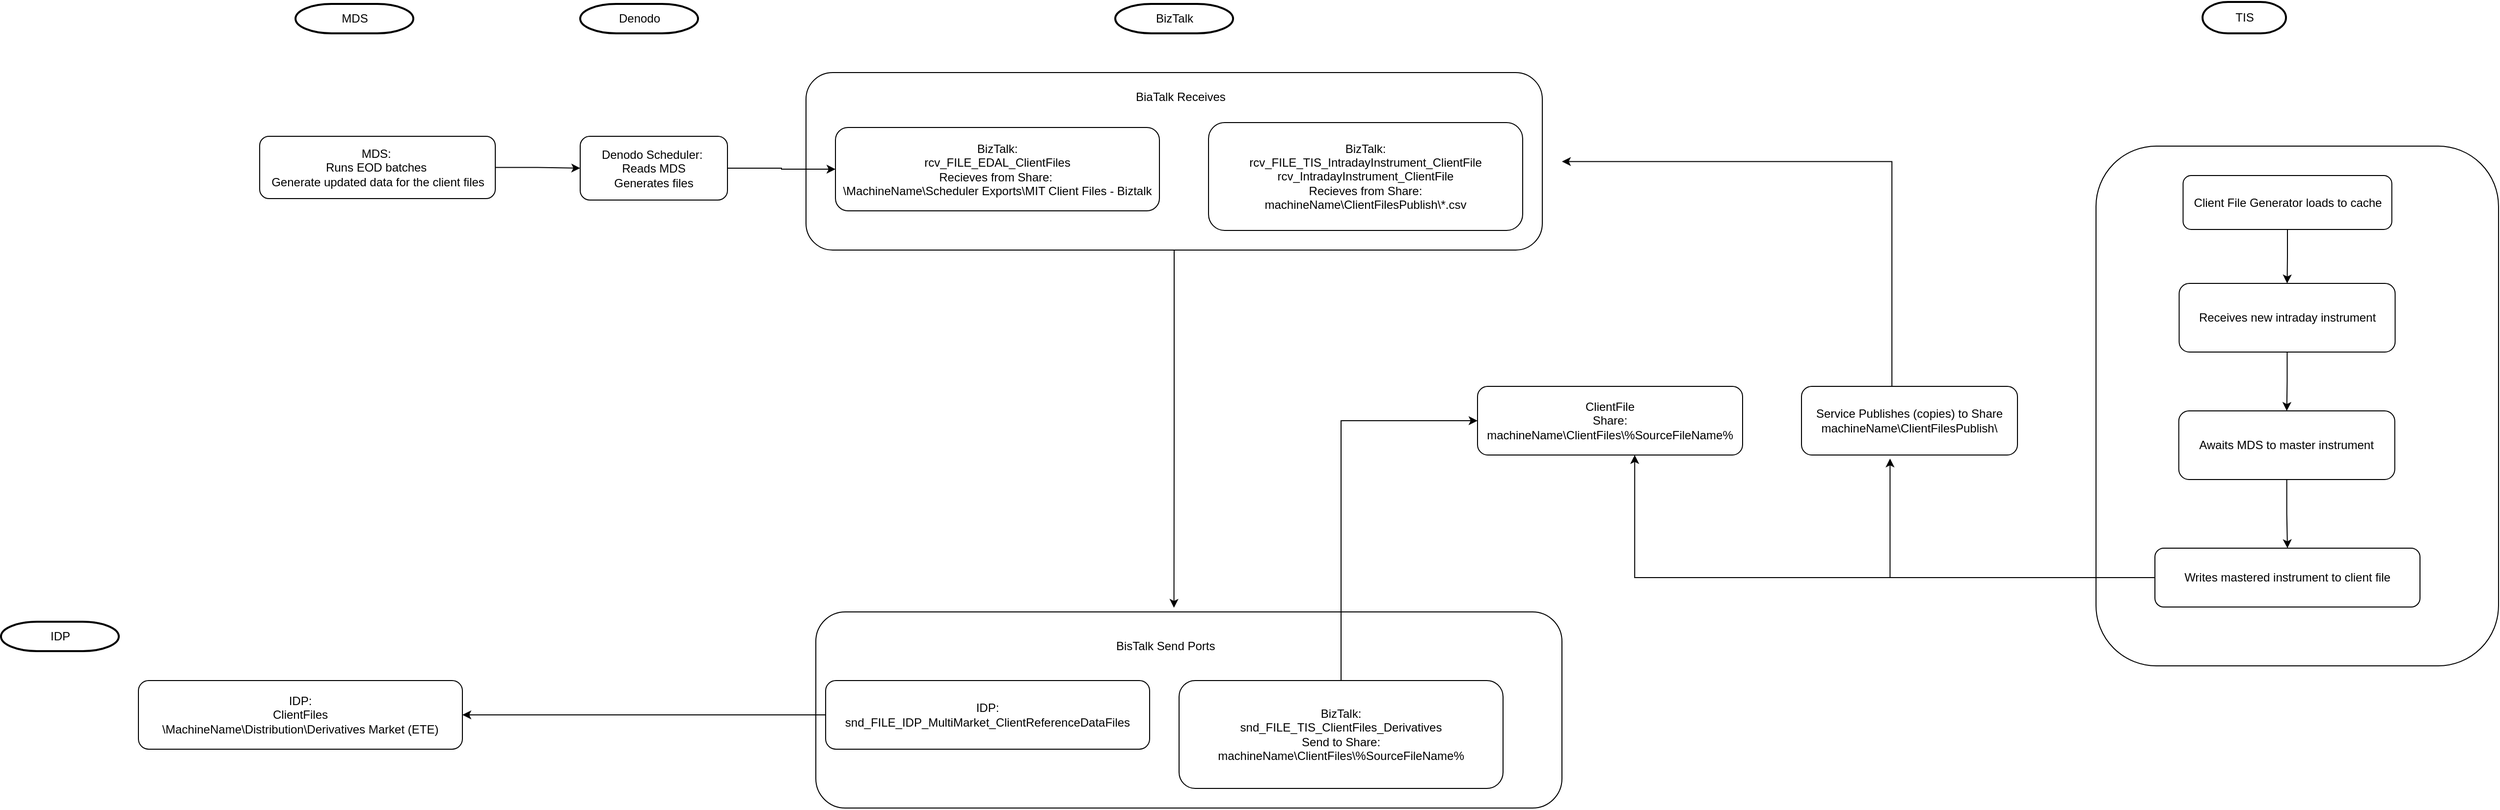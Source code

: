 <mxfile version="23.1.6" type="github" pages="5">
  <diagram id="6a731a19-8d31-9384-78a2-239565b7b9f0" name="Page-1">
    <mxGraphModel dx="3628" dy="1397" grid="1" gridSize="10" guides="1" tooltips="1" connect="1" arrows="1" fold="1" page="1" pageScale="1" pageWidth="1169" pageHeight="827" background="none" math="0" shadow="0">
      <root>
        <mxCell id="0" />
        <mxCell id="1" parent="0" />
        <mxCell id="UXoPM91XF1K50CHm7Cyn-54" value="MDS" style="shape=mxgraph.flowchart.terminator;strokeWidth=2;gradientColor=none;gradientDirection=north;fontStyle=0;html=1;" parent="1" vertex="1">
          <mxGeometry x="-1080" y="-380" width="120" height="30" as="geometry" />
        </mxCell>
        <mxCell id="soi7y0ll2UEKY3kuvREq-9" value="Denodo Scheduler:&amp;nbsp;&lt;br style=&quot;border-color: var(--border-color);&quot;&gt;&lt;span style=&quot;&quot;&gt;Reads MDS&lt;/span&gt;&lt;br style=&quot;border-color: var(--border-color);&quot;&gt;&lt;span style=&quot;&quot;&gt;Generates files&lt;/span&gt;" style="rounded=1;whiteSpace=wrap;html=1;" parent="1" vertex="1">
          <mxGeometry x="-790" y="-245" width="150" height="65" as="geometry" />
        </mxCell>
        <mxCell id="soi7y0ll2UEKY3kuvREq-52" style="edgeStyle=orthogonalEdgeStyle;rounded=0;orthogonalLoop=1;jettySize=auto;html=1;entryX=0;entryY=0.5;entryDx=0;entryDy=0;" parent="1" source="soi7y0ll2UEKY3kuvREq-11" target="soi7y0ll2UEKY3kuvREq-9" edge="1">
          <mxGeometry relative="1" as="geometry" />
        </mxCell>
        <mxCell id="soi7y0ll2UEKY3kuvREq-11" value="MDS:&amp;nbsp;&lt;div style=&quot;border-color: var(--border-color);&quot;&gt;Runs EOD batches&amp;nbsp;&lt;/div&gt;&lt;div style=&quot;border-color: var(--border-color);&quot;&gt;Generate updated data for the client files&lt;/div&gt;" style="rounded=1;whiteSpace=wrap;html=1;" parent="1" vertex="1">
          <mxGeometry x="-1116.5" y="-245" width="240" height="63.5" as="geometry" />
        </mxCell>
        <mxCell id="soi7y0ll2UEKY3kuvREq-13" value="IDP:&lt;br style=&quot;border-color: var(--border-color);&quot;&gt;&lt;span style=&quot;&quot;&gt;ClientFiles&lt;br&gt;\\MachineName\Distribution\Derivatives Market (ETE)&lt;br&gt;&lt;/span&gt;" style="rounded=1;whiteSpace=wrap;html=1;" parent="1" vertex="1">
          <mxGeometry x="-1240" y="310" width="330" height="70" as="geometry" />
        </mxCell>
        <mxCell id="soi7y0ll2UEKY3kuvREq-15" value="ClientFile&lt;br style=&quot;border-color: var(--border-color);&quot;&gt;&lt;span style=&quot;&quot;&gt;Share:&lt;/span&gt;&lt;br style=&quot;border-color: var(--border-color);&quot;&gt;&lt;span style=&quot;&quot;&gt;machineName\\ClientFiles\%SourceFileName%&lt;/span&gt;" style="rounded=1;whiteSpace=wrap;html=1;" parent="1" vertex="1">
          <mxGeometry x="124" y="10" width="270" height="70" as="geometry" />
        </mxCell>
        <mxCell id="soi7y0ll2UEKY3kuvREq-18" value="Service Publishes (copies) to Share&lt;br style=&quot;border-color: var(--border-color);&quot;&gt;&lt;span style=&quot;&quot;&gt;machineName\ClientFilesPublish\&lt;/span&gt;" style="rounded=1;whiteSpace=wrap;html=1;" parent="1" vertex="1">
          <mxGeometry x="454" y="10" width="220" height="70" as="geometry" />
        </mxCell>
        <mxCell id="soi7y0ll2UEKY3kuvREq-37" value="" style="rounded=1;whiteSpace=wrap;html=1;" parent="1" vertex="1">
          <mxGeometry x="-550" y="240" width="760" height="200" as="geometry" />
        </mxCell>
        <mxCell id="soi7y0ll2UEKY3kuvREq-32" style="edgeStyle=orthogonalEdgeStyle;rounded=0;orthogonalLoop=1;jettySize=auto;html=1;entryX=1;entryY=0.5;entryDx=0;entryDy=0;" parent="1" source="soi7y0ll2UEKY3kuvREq-39" target="soi7y0ll2UEKY3kuvREq-13" edge="1">
          <mxGeometry relative="1" as="geometry">
            <mxPoint x="-633.5" y="270.001" as="sourcePoint" />
          </mxGeometry>
        </mxCell>
        <mxCell id="soi7y0ll2UEKY3kuvREq-96" style="edgeStyle=orthogonalEdgeStyle;rounded=0;orthogonalLoop=1;jettySize=auto;html=1;entryX=0;entryY=0.5;entryDx=0;entryDy=0;" parent="1" source="soi7y0ll2UEKY3kuvREq-38" target="soi7y0ll2UEKY3kuvREq-15" edge="1">
          <mxGeometry relative="1" as="geometry" />
        </mxCell>
        <mxCell id="soi7y0ll2UEKY3kuvREq-38" value="BizTalk:&lt;br style=&quot;border-color: var(--border-color);&quot;&gt;&lt;span style=&quot;&quot;&gt;snd_FILE_TIS_ClientFiles_Derivatives&lt;/span&gt;&lt;br style=&quot;border-color: var(--border-color);&quot;&gt;&lt;span style=&quot;&quot;&gt;Send to Share:&lt;/span&gt;&lt;br style=&quot;border-color: var(--border-color);&quot;&gt;&lt;span style=&quot;&quot;&gt;machineName\\ClientFiles\%SourceFileName%&lt;/span&gt;" style="rounded=1;whiteSpace=wrap;html=1;" parent="1" vertex="1">
          <mxGeometry x="-180" y="310" width="330" height="110" as="geometry" />
        </mxCell>
        <mxCell id="soi7y0ll2UEKY3kuvREq-39" value="IDP:&lt;br style=&quot;border-color: var(--border-color);&quot;&gt;&lt;span style=&quot;&quot;&gt;snd_FILE_IDP_MultiMarket_ClientReferenceDataFiles&lt;/span&gt;" style="rounded=1;whiteSpace=wrap;html=1;" parent="1" vertex="1">
          <mxGeometry x="-540" y="310" width="330" height="70" as="geometry" />
        </mxCell>
        <mxCell id="soi7y0ll2UEKY3kuvREq-41" value="" style="rounded=1;whiteSpace=wrap;html=1;" parent="1" vertex="1">
          <mxGeometry x="-560" y="-310" width="750" height="181" as="geometry" />
        </mxCell>
        <mxCell id="soi7y0ll2UEKY3kuvREq-42" value="BizTalk:&lt;br style=&quot;border-color: var(--border-color);&quot;&gt;&lt;span style=&quot;&quot;&gt;rcv_FILE_EDAL_ClientFiles&lt;/span&gt;&lt;br style=&quot;border-color: var(--border-color);&quot;&gt;&lt;span style=&quot;&quot;&gt;Recieves from Share:&amp;nbsp;&lt;/span&gt;&lt;br style=&quot;border-color: var(--border-color);&quot;&gt;&lt;span style=&quot;&quot;&gt;\\MachineName\Scheduler Exports\MIT Client Files - Biztalk&lt;/span&gt;" style="rounded=1;whiteSpace=wrap;html=1;" parent="1" vertex="1">
          <mxGeometry x="-530" y="-254" width="330" height="85" as="geometry" />
        </mxCell>
        <mxCell id="soi7y0ll2UEKY3kuvREq-43" value="BizTalk:&lt;br style=&quot;border-color: var(--border-color);&quot;&gt;&lt;span style=&quot;&quot;&gt;rcv_FILE_TIS_IntradayInstrument_ClientFile&lt;/span&gt;&lt;br style=&quot;border-color: var(--border-color);&quot;&gt;&lt;span style=&quot;&quot;&gt;rcv_IntradayInstrument_ClientFile&lt;/span&gt;&lt;br style=&quot;border-color: var(--border-color);&quot;&gt;&lt;span style=&quot;&quot;&gt;Recieves from Share:&lt;/span&gt;&lt;br style=&quot;border-color: var(--border-color);&quot;&gt;&lt;span style=&quot;&quot;&gt;machineName\\ClientFilesPublish\*.csv&lt;/span&gt;" style="rounded=1;whiteSpace=wrap;html=1;" parent="1" vertex="1">
          <mxGeometry x="-150" y="-259" width="320" height="110" as="geometry" />
        </mxCell>
        <mxCell id="soi7y0ll2UEKY3kuvREq-55" style="edgeStyle=orthogonalEdgeStyle;rounded=0;orthogonalLoop=1;jettySize=auto;html=1;entryX=0.48;entryY=-0.021;entryDx=0;entryDy=0;entryPerimeter=0;" parent="1" source="soi7y0ll2UEKY3kuvREq-41" target="soi7y0ll2UEKY3kuvREq-37" edge="1">
          <mxGeometry relative="1" as="geometry" />
        </mxCell>
        <mxCell id="soi7y0ll2UEKY3kuvREq-63" value="" style="rounded=1;whiteSpace=wrap;html=1;" parent="1" vertex="1">
          <mxGeometry x="754" y="-235" width="410" height="530" as="geometry" />
        </mxCell>
        <mxCell id="soi7y0ll2UEKY3kuvREq-58" value="TIS" style="shape=mxgraph.flowchart.terminator;strokeWidth=2;gradientColor=none;gradientDirection=north;fontStyle=0;html=1;" parent="1" vertex="1">
          <mxGeometry x="862.51" y="-382.01" width="84.99" height="32.01" as="geometry" />
        </mxCell>
        <mxCell id="soi7y0ll2UEKY3kuvREq-85" value="" style="edgeStyle=orthogonalEdgeStyle;rounded=0;orthogonalLoop=1;jettySize=auto;html=1;" parent="1" source="soi7y0ll2UEKY3kuvREq-64" target="soi7y0ll2UEKY3kuvREq-65" edge="1">
          <mxGeometry relative="1" as="geometry" />
        </mxCell>
        <mxCell id="soi7y0ll2UEKY3kuvREq-64" value="Client File Generator loads to cache" style="rounded=1;whiteSpace=wrap;html=1;" parent="1" vertex="1">
          <mxGeometry x="842.69" y="-205" width="212.62" height="55" as="geometry" />
        </mxCell>
        <mxCell id="soi7y0ll2UEKY3kuvREq-86" value="" style="edgeStyle=orthogonalEdgeStyle;rounded=0;orthogonalLoop=1;jettySize=auto;html=1;" parent="1" source="soi7y0ll2UEKY3kuvREq-65" target="soi7y0ll2UEKY3kuvREq-66" edge="1">
          <mxGeometry relative="1" as="geometry" />
        </mxCell>
        <mxCell id="soi7y0ll2UEKY3kuvREq-65" value="Receives new intraday instrument" style="rounded=1;whiteSpace=wrap;html=1;" parent="1" vertex="1">
          <mxGeometry x="838.69" y="-95" width="220" height="70" as="geometry" />
        </mxCell>
        <mxCell id="soi7y0ll2UEKY3kuvREq-87" value="" style="edgeStyle=orthogonalEdgeStyle;rounded=0;orthogonalLoop=1;jettySize=auto;html=1;" parent="1" source="soi7y0ll2UEKY3kuvREq-66" target="soi7y0ll2UEKY3kuvREq-67" edge="1">
          <mxGeometry relative="1" as="geometry" />
        </mxCell>
        <mxCell id="soi7y0ll2UEKY3kuvREq-66" value="Awaits MDS to master instrument" style="rounded=1;whiteSpace=wrap;html=1;" parent="1" vertex="1">
          <mxGeometry x="838.31" y="35" width="220" height="70" as="geometry" />
        </mxCell>
        <mxCell id="soi7y0ll2UEKY3kuvREq-67" value="Writes mastered instrument to client file" style="rounded=1;whiteSpace=wrap;html=1;" parent="1" vertex="1">
          <mxGeometry x="814" y="175" width="270" height="60" as="geometry" />
        </mxCell>
        <mxCell id="soi7y0ll2UEKY3kuvREq-94" style="edgeStyle=orthogonalEdgeStyle;rounded=0;orthogonalLoop=1;jettySize=auto;html=1;entryX=0.41;entryY=1.051;entryDx=0;entryDy=0;entryPerimeter=0;" parent="1" source="soi7y0ll2UEKY3kuvREq-67" target="soi7y0ll2UEKY3kuvREq-18" edge="1">
          <mxGeometry relative="1" as="geometry" />
        </mxCell>
        <mxCell id="soi7y0ll2UEKY3kuvREq-95" style="edgeStyle=orthogonalEdgeStyle;rounded=0;orthogonalLoop=1;jettySize=auto;html=1;entryX=0.593;entryY=1;entryDx=0;entryDy=0;entryPerimeter=0;" parent="1" source="soi7y0ll2UEKY3kuvREq-67" target="soi7y0ll2UEKY3kuvREq-15" edge="1">
          <mxGeometry relative="1" as="geometry" />
        </mxCell>
        <mxCell id="soi7y0ll2UEKY3kuvREq-98" style="edgeStyle=orthogonalEdgeStyle;rounded=0;orthogonalLoop=1;jettySize=auto;html=1;entryX=0.996;entryY=0.375;entryDx=0;entryDy=0;exitX=0.431;exitY=0.022;exitDx=0;exitDy=0;exitPerimeter=0;entryPerimeter=0;" parent="1" edge="1">
          <mxGeometry relative="1" as="geometry">
            <mxPoint x="546.1" y="10.0" as="sourcePoint" />
            <mxPoint x="210.0" y="-219.29" as="targetPoint" />
            <Array as="points">
              <mxPoint x="546.28" y="-219.54" />
            </Array>
          </mxGeometry>
        </mxCell>
        <mxCell id="soi7y0ll2UEKY3kuvREq-100" value="Denodo" style="shape=mxgraph.flowchart.terminator;strokeWidth=2;gradientColor=none;gradientDirection=north;fontStyle=0;html=1;" parent="1" vertex="1">
          <mxGeometry x="-790" y="-380" width="120" height="30" as="geometry" />
        </mxCell>
        <mxCell id="soi7y0ll2UEKY3kuvREq-101" value="BizTalk" style="shape=mxgraph.flowchart.terminator;strokeWidth=2;gradientColor=none;gradientDirection=north;fontStyle=0;html=1;" parent="1" vertex="1">
          <mxGeometry x="-245" y="-380" width="120" height="30" as="geometry" />
        </mxCell>
        <mxCell id="soi7y0ll2UEKY3kuvREq-105" value="IDP" style="shape=mxgraph.flowchart.terminator;strokeWidth=2;gradientColor=none;gradientDirection=north;fontStyle=0;html=1;" parent="1" vertex="1">
          <mxGeometry x="-1380" y="250" width="120" height="30" as="geometry" />
        </mxCell>
        <mxCell id="soi7y0ll2UEKY3kuvREq-106" value="" style="edgeStyle=orthogonalEdgeStyle;rounded=0;orthogonalLoop=1;jettySize=auto;html=1;entryX=0;entryY=0.5;entryDx=0;entryDy=0;" parent="1" source="soi7y0ll2UEKY3kuvREq-9" target="soi7y0ll2UEKY3kuvREq-42" edge="1">
          <mxGeometry relative="1" as="geometry">
            <mxPoint x="-520" y="-211" as="targetPoint" />
          </mxGeometry>
        </mxCell>
        <mxCell id="soi7y0ll2UEKY3kuvREq-107" value="BiaTalk Receives" style="text;strokeColor=none;fillColor=none;align=left;verticalAlign=middle;spacingLeft=4;spacingRight=4;overflow=hidden;points=[[0,0.5],[1,0.5]];portConstraint=eastwest;rotatable=0;whiteSpace=wrap;html=1;" parent="1" vertex="1">
          <mxGeometry x="-230" y="-300" width="160" height="30" as="geometry" />
        </mxCell>
        <mxCell id="soi7y0ll2UEKY3kuvREq-108" value="BisTalk Send Ports" style="text;strokeColor=none;fillColor=none;align=left;verticalAlign=middle;spacingLeft=4;spacingRight=4;overflow=hidden;points=[[0,0.5],[1,0.5]];portConstraint=eastwest;rotatable=0;whiteSpace=wrap;html=1;" parent="1" vertex="1">
          <mxGeometry x="-250" y="260" width="160" height="30" as="geometry" />
        </mxCell>
      </root>
    </mxGraphModel>
  </diagram>
  <diagram id="vYdt8ROYdTbhf6EwhhL6" name="Intraday">
    <mxGraphModel dx="2990" dy="1670" grid="1" gridSize="10" guides="1" tooltips="1" connect="1" arrows="1" fold="1" page="1" pageScale="1" pageWidth="850" pageHeight="1100" math="0" shadow="0">
      <root>
        <mxCell id="0" />
        <mxCell id="1" parent="0" />
        <mxCell id="OBCTwPRaMiT9IOM7gG2h-6" value="ClientFile&lt;br style=&quot;border-color: var(--border-color);&quot;&gt;&lt;span style=&quot;&quot;&gt;Share:&lt;/span&gt;&lt;br style=&quot;border-color: var(--border-color);&quot;&gt;&lt;span style=&quot;&quot;&gt;machineName\\ClientFiles\%SourceFileName%&lt;/span&gt;" style="rounded=1;whiteSpace=wrap;html=1;" parent="1" vertex="1">
          <mxGeometry x="-1600" y="398" width="270" height="70" as="geometry" />
        </mxCell>
        <mxCell id="OBCTwPRaMiT9IOM7gG2h-7" value="Service Publishes (copies) to Share&lt;br style=&quot;border-color: var(--border-color);&quot;&gt;&lt;span style=&quot;&quot;&gt;machineName\ClientFilesPublish\&lt;/span&gt;" style="rounded=1;whiteSpace=wrap;html=1;" parent="1" vertex="1">
          <mxGeometry x="-1290" y="398" width="240" height="72" as="geometry" />
        </mxCell>
        <mxCell id="pc3AE-tEhfKPkDWi94mr-1" style="edgeStyle=orthogonalEdgeStyle;rounded=0;orthogonalLoop=1;jettySize=auto;html=1;entryX=0.5;entryY=0;entryDx=0;entryDy=0;" parent="1" source="OBCTwPRaMiT9IOM7gG2h-13" target="6FWgUPrF-6XEEqoUsm1r-1" edge="1">
          <mxGeometry relative="1" as="geometry" />
        </mxCell>
        <mxCell id="OBCTwPRaMiT9IOM7gG2h-13" value="" style="rounded=1;whiteSpace=wrap;html=1;" parent="1" vertex="1">
          <mxGeometry x="-700" y="-320" width="420" height="470" as="geometry" />
        </mxCell>
        <mxCell id="OBCTwPRaMiT9IOM7gG2h-15" value="BizTalk:&lt;br style=&quot;border-color: var(--border-color);&quot;&gt;&lt;span style=&quot;&quot;&gt;rcv_FILE_TIS_IntradayInstrument_ClientFile&lt;/span&gt;&lt;br style=&quot;border-color: var(--border-color);&quot;&gt;&lt;span style=&quot;&quot;&gt;rcv_IntradayInstrument_ClientFile&lt;/span&gt;&lt;br style=&quot;border-color: var(--border-color);&quot;&gt;&lt;span style=&quot;&quot;&gt;Recieves from Share:&lt;/span&gt;&lt;br style=&quot;border-color: var(--border-color);&quot;&gt;&lt;span style=&quot;&quot;&gt;machineName\\ClientFilesPublish\*.csv&lt;/span&gt;" style="rounded=1;whiteSpace=wrap;html=1;" parent="1" vertex="1">
          <mxGeometry x="-650" y="-240" width="320" height="110" as="geometry" />
        </mxCell>
        <mxCell id="OBCTwPRaMiT9IOM7gG2h-35" style="edgeStyle=orthogonalEdgeStyle;rounded=0;orthogonalLoop=1;jettySize=auto;html=1;" parent="1" source="OBCTwPRaMiT9IOM7gG2h-17" target="OBCTwPRaMiT9IOM7gG2h-6" edge="1">
          <mxGeometry relative="1" as="geometry" />
        </mxCell>
        <mxCell id="OBCTwPRaMiT9IOM7gG2h-36" style="edgeStyle=orthogonalEdgeStyle;rounded=0;orthogonalLoop=1;jettySize=auto;html=1;entryX=0.5;entryY=0;entryDx=0;entryDy=0;" parent="1" source="OBCTwPRaMiT9IOM7gG2h-17" target="OBCTwPRaMiT9IOM7gG2h-7" edge="1">
          <mxGeometry relative="1" as="geometry" />
        </mxCell>
        <mxCell id="OBCTwPRaMiT9IOM7gG2h-17" value="" style="rounded=1;whiteSpace=wrap;html=1;" parent="1" vertex="1">
          <mxGeometry x="-1510" y="-320" width="410" height="538" as="geometry" />
        </mxCell>
        <mxCell id="OBCTwPRaMiT9IOM7gG2h-19" value="" style="edgeStyle=orthogonalEdgeStyle;rounded=0;orthogonalLoop=1;jettySize=auto;html=1;" parent="1" source="OBCTwPRaMiT9IOM7gG2h-20" target="OBCTwPRaMiT9IOM7gG2h-22" edge="1">
          <mxGeometry relative="1" as="geometry" />
        </mxCell>
        <mxCell id="OBCTwPRaMiT9IOM7gG2h-20" value="Client File Generator loads to cache" style="rounded=1;whiteSpace=wrap;html=1;" parent="1" vertex="1">
          <mxGeometry x="-1421.31" y="-240" width="212.62" height="55" as="geometry" />
        </mxCell>
        <mxCell id="OBCTwPRaMiT9IOM7gG2h-21" value="" style="edgeStyle=orthogonalEdgeStyle;rounded=0;orthogonalLoop=1;jettySize=auto;html=1;" parent="1" source="OBCTwPRaMiT9IOM7gG2h-22" target="OBCTwPRaMiT9IOM7gG2h-24" edge="1">
          <mxGeometry relative="1" as="geometry" />
        </mxCell>
        <mxCell id="OBCTwPRaMiT9IOM7gG2h-22" value="Receives new intraday instrument" style="rounded=1;whiteSpace=wrap;html=1;" parent="1" vertex="1">
          <mxGeometry x="-1425.31" y="-130" width="220" height="70" as="geometry" />
        </mxCell>
        <mxCell id="OBCTwPRaMiT9IOM7gG2h-23" value="" style="edgeStyle=orthogonalEdgeStyle;rounded=0;orthogonalLoop=1;jettySize=auto;html=1;" parent="1" source="OBCTwPRaMiT9IOM7gG2h-24" target="OBCTwPRaMiT9IOM7gG2h-25" edge="1">
          <mxGeometry relative="1" as="geometry" />
        </mxCell>
        <mxCell id="OBCTwPRaMiT9IOM7gG2h-24" value="Awaits MDS to master instrument" style="rounded=1;whiteSpace=wrap;html=1;" parent="1" vertex="1">
          <mxGeometry x="-1425.69" width="220" height="70" as="geometry" />
        </mxCell>
        <mxCell id="OBCTwPRaMiT9IOM7gG2h-25" value="Writes mastered instrument to client file" style="rounded=1;whiteSpace=wrap;html=1;" parent="1" vertex="1">
          <mxGeometry x="-1450" y="140" width="270" height="60" as="geometry" />
        </mxCell>
        <mxCell id="OBCTwPRaMiT9IOM7gG2h-30" value="BizTalk" style="shape=mxgraph.flowchart.terminator;strokeWidth=2;gradientColor=none;gradientDirection=north;fontStyle=0;html=1;" parent="1" vertex="1">
          <mxGeometry x="-560" y="-300" width="120" height="30" as="geometry" />
        </mxCell>
        <mxCell id="OBCTwPRaMiT9IOM7gG2h-12" value="IDP:&lt;br style=&quot;border-color: var(--border-color);&quot;&gt;&lt;span style=&quot;&quot;&gt;snd_FILE_IDP_MultiMarket_ClientReferenceDataFiles&lt;/span&gt;" style="rounded=1;whiteSpace=wrap;html=1;" parent="1" vertex="1">
          <mxGeometry x="-660" y="-53" width="360" height="110" as="geometry" />
        </mxCell>
        <mxCell id="OBCTwPRaMiT9IOM7gG2h-37" style="edgeStyle=orthogonalEdgeStyle;rounded=0;orthogonalLoop=1;jettySize=auto;html=1;" parent="1" source="OBCTwPRaMiT9IOM7gG2h-7" target="OBCTwPRaMiT9IOM7gG2h-13" edge="1">
          <mxGeometry relative="1" as="geometry">
            <Array as="points">
              <mxPoint x="-950" y="433" />
              <mxPoint x="-950" y="-231" />
            </Array>
          </mxGeometry>
        </mxCell>
        <mxCell id="OBCTwPRaMiT9IOM7gG2h-18" value="TIS" style="shape=mxgraph.flowchart.terminator;strokeWidth=2;gradientColor=none;gradientDirection=north;fontStyle=0;html=1;" parent="1" vertex="1">
          <mxGeometry x="-1358.19" y="-300" width="84.99" height="32.01" as="geometry" />
        </mxCell>
        <mxCell id="6FWgUPrF-6XEEqoUsm1r-1" value="&lt;span style=&quot;&quot;&gt;&lt;br&gt;&lt;/span&gt;" style="rounded=1;whiteSpace=wrap;html=1;" parent="1" vertex="1">
          <mxGeometry x="-735" y="353" width="490" height="160" as="geometry" />
        </mxCell>
        <mxCell id="6FWgUPrF-6XEEqoUsm1r-2" value="ClientFile&amp;nbsp;Share:&lt;br style=&quot;border-color: var(--border-color);&quot;&gt;\\ShareDrive\Distribution\Derivatives Market (ETE)" style="rounded=1;whiteSpace=wrap;html=1;" parent="1" vertex="1">
          <mxGeometry x="-665" y="403" width="330" height="90" as="geometry" />
        </mxCell>
        <mxCell id="6FWgUPrF-6XEEqoUsm1r-3" value="IDP" style="shape=mxgraph.flowchart.terminator;strokeWidth=2;gradientColor=none;gradientDirection=north;fontStyle=0;html=1;" parent="1" vertex="1">
          <mxGeometry x="-550" y="363" width="120" height="30" as="geometry" />
        </mxCell>
        <mxCell id="w5LpaCOLctoG22YuOMl8-3" value="&lt;h1&gt;Intraday&lt;/h1&gt;" style="text;html=1;spacing=5;spacingTop=-20;whiteSpace=wrap;overflow=hidden;rounded=0;" parent="1" vertex="1">
          <mxGeometry x="-940" y="-400" width="110" height="40" as="geometry" />
        </mxCell>
      </root>
    </mxGraphModel>
  </diagram>
  <diagram id="2t1u743xaUfbhlRa-BTA" name="EOD">
    <mxGraphModel dx="2990" dy="1670" grid="1" gridSize="10" guides="1" tooltips="1" connect="1" arrows="1" fold="1" page="1" pageScale="1" pageWidth="850" pageHeight="1100" math="0" shadow="0">
      <root>
        <mxCell id="0" />
        <mxCell id="1" parent="0" />
        <mxCell id="QruYBpTG6S8G-euzjHb8-8" style="edgeStyle=orthogonalEdgeStyle;rounded=0;orthogonalLoop=1;jettySize=auto;html=1;" parent="1" source="U2UaY5rNGRCvj6f6GSFG-2" target="QcQsd7n9vR0BCATxKmXv-3" edge="1">
          <mxGeometry relative="1" as="geometry" />
        </mxCell>
        <mxCell id="U2UaY5rNGRCvj6f6GSFG-2" value="" style="rounded=1;whiteSpace=wrap;html=1;" parent="1" vertex="1">
          <mxGeometry x="-1270.5" y="-708" width="279.5" height="158" as="geometry" />
        </mxCell>
        <mxCell id="vfwj8OEhvthErP8dlwNI-3" style="edgeStyle=orthogonalEdgeStyle;rounded=0;orthogonalLoop=1;jettySize=auto;html=1;entryX=0;entryY=0.5;entryDx=0;entryDy=0;" parent="1" source="U2UaY5rNGRCvj6f6GSFG-3" target="U2UaY5rNGRCvj6f6GSFG-2" edge="1">
          <mxGeometry relative="1" as="geometry" />
        </mxCell>
        <mxCell id="U2UaY5rNGRCvj6f6GSFG-3" value="" style="rounded=1;whiteSpace=wrap;html=1;" parent="1" vertex="1">
          <mxGeometry x="-1681" y="-710" width="290" height="161" as="geometry" />
        </mxCell>
        <mxCell id="U2UaY5rNGRCvj6f6GSFG-4" value="Denodo" style="shape=mxgraph.flowchart.terminator;strokeWidth=2;gradientColor=none;gradientDirection=north;fontStyle=0;html=1;" parent="1" vertex="1">
          <mxGeometry x="-1201" y="-691" width="120" height="30" as="geometry" />
        </mxCell>
        <mxCell id="QcQsd7n9vR0BCATxKmXv-1" value="&lt;span style=&quot;&quot;&gt;&lt;br&gt;&lt;/span&gt;" style="rounded=1;whiteSpace=wrap;html=1;" parent="1" vertex="1">
          <mxGeometry x="-1013" y="-240" width="490" height="160" as="geometry" />
        </mxCell>
        <mxCell id="QcQsd7n9vR0BCATxKmXv-2" style="edgeStyle=orthogonalEdgeStyle;rounded=0;orthogonalLoop=1;jettySize=auto;html=1;entryX=0.5;entryY=0;entryDx=0;entryDy=0;" parent="1" source="QcQsd7n9vR0BCATxKmXv-3" target="QcQsd7n9vR0BCATxKmXv-1" edge="1">
          <mxGeometry relative="1" as="geometry" />
        </mxCell>
        <mxCell id="vfwj8OEhvthErP8dlwNI-2" style="edgeStyle=orthogonalEdgeStyle;rounded=0;orthogonalLoop=1;jettySize=auto;html=1;" parent="1" source="QcQsd7n9vR0BCATxKmXv-3" target="vfwj8OEhvthErP8dlwNI-1" edge="1">
          <mxGeometry relative="1" as="geometry" />
        </mxCell>
        <mxCell id="QcQsd7n9vR0BCATxKmXv-3" value="" style="rounded=1;whiteSpace=wrap;html=1;" parent="1" vertex="1">
          <mxGeometry x="-869" y="-950" width="770" height="418" as="geometry" />
        </mxCell>
        <mxCell id="QcQsd7n9vR0BCATxKmXv-4" value="BizTalk:&lt;br style=&quot;border-color: var(--border-color);&quot;&gt;&lt;span style=&quot;&quot;&gt;rcv_IntradayInstrument_ClientFile&lt;/span&gt;&lt;br style=&quot;border-color: var(--border-color);&quot;&gt;&lt;span style=&quot;&quot;&gt;Recieves from Share:&lt;/span&gt;&lt;br style=&quot;border-color: var(--border-color);&quot;&gt;&lt;span style=&quot;&quot;&gt;\\machineName\Scheduler Exports\MIT Client Files - Biztalk\*.csv&lt;/span&gt;" style="rounded=1;whiteSpace=wrap;html=1;" parent="1" vertex="1">
          <mxGeometry x="-619" y="-870" width="320" height="110" as="geometry" />
        </mxCell>
        <mxCell id="QcQsd7n9vR0BCATxKmXv-5" value="BizTalk" style="shape=mxgraph.flowchart.terminator;strokeWidth=2;gradientColor=none;gradientDirection=north;fontStyle=0;html=1;" parent="1" vertex="1">
          <mxGeometry x="-534" y="-930" width="120" height="30" as="geometry" />
        </mxCell>
        <mxCell id="QcQsd7n9vR0BCATxKmXv-6" value="BizTalk:&lt;br style=&quot;border-color: var(--border-color);&quot;&gt;&lt;span style=&quot;&quot;&gt;snd_FILE_TIS_ClientFiles_Derivatives&lt;/span&gt;&lt;br style=&quot;border-color: var(--border-color);&quot;&gt;&lt;span style=&quot;&quot;&gt;Send to Share:&lt;/span&gt;&lt;br style=&quot;border-color: var(--border-color);&quot;&gt;&lt;span style=&quot;&quot;&gt;machineName\\ClientFiles\%SourceFileName%&lt;/span&gt;" style="rounded=1;whiteSpace=wrap;html=1;" parent="1" vertex="1">
          <mxGeometry x="-464" y="-710" width="330" height="110" as="geometry" />
        </mxCell>
        <mxCell id="QcQsd7n9vR0BCATxKmXv-7" value="IDP:&lt;br style=&quot;border-color: var(--border-color);&quot;&gt;&lt;span style=&quot;&quot;&gt;snd_FILE_IDP_MultiMarket_ClientReferenceDataFiles&lt;/span&gt;" style="rounded=1;whiteSpace=wrap;html=1;" parent="1" vertex="1">
          <mxGeometry x="-834" y="-710" width="360" height="110" as="geometry" />
        </mxCell>
        <mxCell id="vfwj8OEhvthErP8dlwNI-1" value="" style="rounded=1;whiteSpace=wrap;html=1;" parent="1" vertex="1">
          <mxGeometry x="-475" y="-240" width="460" height="160" as="geometry" />
        </mxCell>
        <mxCell id="poVaYOHf9PZmDdhTK7NQ-1" value="ClientFile&amp;nbsp;Share:&lt;br style=&quot;border-color: var(--border-color);&quot;&gt;\\ShareDrive\Distribution\Derivatives Market (ETE)" style="rounded=1;whiteSpace=wrap;html=1;" parent="1" vertex="1">
          <mxGeometry x="-943" y="-190" width="330" height="90" as="geometry" />
        </mxCell>
        <mxCell id="poVaYOHf9PZmDdhTK7NQ-3" value="IDP" style="shape=mxgraph.flowchart.terminator;strokeWidth=2;gradientColor=none;gradientDirection=north;fontStyle=0;html=1;" parent="1" vertex="1">
          <mxGeometry x="-828" y="-230" width="120" height="30" as="geometry" />
        </mxCell>
        <mxCell id="poVaYOHf9PZmDdhTK7NQ-4" value="ClientFile Share:&lt;br style=&quot;border-color: var(--border-color);&quot;&gt;&lt;span style=&quot;border-color: var(--border-color);&quot;&gt;\\machineName\\ClientFiles\%SourceFileName%&lt;/span&gt;" style="rounded=1;whiteSpace=wrap;html=1;" parent="1" vertex="1">
          <mxGeometry x="-375" y="-180" width="310" height="80" as="geometry" />
        </mxCell>
        <mxCell id="QruYBpTG6S8G-euzjHb8-1" value="TIS" style="shape=mxgraph.flowchart.terminator;strokeWidth=2;gradientColor=none;gradientDirection=north;fontStyle=0;html=1;" parent="1" vertex="1">
          <mxGeometry x="-305" y="-230" width="120" height="30" as="geometry" />
        </mxCell>
        <mxCell id="QruYBpTG6S8G-euzjHb8-4" value="&lt;div style=&quot;border-color: var(--border-color);&quot;&gt;Runs EOD batches&amp;nbsp;&lt;/div&gt;&lt;div style=&quot;border-color: var(--border-color);&quot;&gt;Generate updated data for the client files&lt;/div&gt;" style="rounded=1;whiteSpace=wrap;html=1;" parent="1" vertex="1">
          <mxGeometry x="-1666" y="-645" width="260" height="79" as="geometry" />
        </mxCell>
        <mxCell id="U2UaY5rNGRCvj6f6GSFG-1" value="MDS" style="shape=mxgraph.flowchart.terminator;strokeWidth=2;gradientColor=none;gradientDirection=north;fontStyle=0;html=1;" parent="1" vertex="1">
          <mxGeometry x="-1620" y="-691" width="120" height="30" as="geometry" />
        </mxCell>
        <mxCell id="QruYBpTG6S8G-euzjHb8-5" value="Control-M job&lt;br&gt;EOD_MM_Client_Reference_Data_Files&amp;nbsp;&lt;br style=&quot;border-color: var(--border-color);&quot;&gt;- Reads MDS&lt;br style=&quot;border-color: var(--border-color);&quot;&gt;&lt;span style=&quot;border-color: var(--border-color);&quot;&gt;- Generates files&lt;/span&gt;" style="rounded=1;whiteSpace=wrap;html=1;" parent="1" vertex="1">
          <mxGeometry x="-1260.75" y="-645" width="260" height="79" as="geometry" />
        </mxCell>
        <mxCell id="gWG6TBDIXB94i1wrbsnm-1" value="&lt;h1&gt;EOD&lt;/h1&gt;" style="text;html=1;spacing=5;spacingTop=-20;whiteSpace=wrap;overflow=hidden;rounded=0;" parent="1" vertex="1">
          <mxGeometry x="-910" y="-1070" width="60" height="40" as="geometry" />
        </mxCell>
      </root>
    </mxGraphModel>
  </diagram>
  <diagram id="d7hGIPsMEyGY67ZnCQjL" name="Context Diagrams">
    <mxGraphModel dx="1290" dy="1670" grid="1" gridSize="10" guides="1" tooltips="1" connect="1" arrows="1" fold="1" page="1" pageScale="1" pageWidth="850" pageHeight="1100" math="0" shadow="0">
      <root>
        <mxCell id="0" />
        <mxCell id="1" parent="0" />
        <mxCell id="CDDU8iLltGY1sfqRNNFT-4" value="" style="edgeStyle=orthogonalEdgeStyle;rounded=0;orthogonalLoop=1;jettySize=auto;html=1;" edge="1" parent="1" source="CDDU8iLltGY1sfqRNNFT-2" target="CDDU8iLltGY1sfqRNNFT-3">
          <mxGeometry relative="1" as="geometry" />
        </mxCell>
        <mxCell id="CDDU8iLltGY1sfqRNNFT-2" value="&lt;b&gt;MIT&lt;/b&gt;&lt;br&gt;OMGateway: EDMU" style="rounded=0;whiteSpace=wrap;html=1;" vertex="1" parent="1">
          <mxGeometry x="20" y="20" width="140" height="80" as="geometry" />
        </mxCell>
        <mxCell id="CDDU8iLltGY1sfqRNNFT-3" value="" style="whiteSpace=wrap;html=1;aspect=fixed;" vertex="1" parent="1">
          <mxGeometry x="240" y="-160" width="440" height="440" as="geometry" />
        </mxCell>
        <mxCell id="CDDU8iLltGY1sfqRNNFT-5" value="EDMU Service" style="rounded=0;whiteSpace=wrap;html=1;direction=south;" vertex="1" parent="1">
          <mxGeometry x="270" y="-40" width="80" height="160" as="geometry" />
        </mxCell>
        <mxCell id="CDDU8iLltGY1sfqRNNFT-6" value="" style="rounded=0;whiteSpace=wrap;html=1;" vertex="1" parent="1">
          <mxGeometry x="425" y="150" width="120" height="60" as="geometry" />
        </mxCell>
      </root>
    </mxGraphModel>
  </diagram>
  <diagram id="Fohx7eJfdlM0R_2XX0ip" name="Intraday MDS">
    <mxGraphModel dx="5775" dy="2525" grid="1" gridSize="10" guides="1" tooltips="1" connect="1" arrows="1" fold="1" page="1" pageScale="1" pageWidth="850" pageHeight="1100" math="0" shadow="0">
      <root>
        <mxCell id="0" />
        <mxCell id="1" parent="0" />
        <mxCell id="1J-EfYGirAxk-yOnUA0l-1" value="ClientFile&lt;br style=&quot;border-color: var(--border-color);&quot;&gt;&lt;span style=&quot;&quot;&gt;Share:&lt;/span&gt;&lt;br style=&quot;border-color: var(--border-color);&quot;&gt;&lt;span style=&quot;&quot;&gt;machineName\\ClientFiles\%SourceFileName%&lt;/span&gt;" style="rounded=1;whiteSpace=wrap;html=1;" vertex="1" parent="1">
          <mxGeometry x="-1600" y="398" width="270" height="70" as="geometry" />
        </mxCell>
        <mxCell id="1J-EfYGirAxk-yOnUA0l-2" value="Service Publishes (copies) to Share&lt;br style=&quot;border-color: var(--border-color);&quot;&gt;&lt;span style=&quot;&quot;&gt;machineName\ClientFilesPublish\&lt;/span&gt;" style="rounded=1;whiteSpace=wrap;html=1;" vertex="1" parent="1">
          <mxGeometry x="-1290" y="398" width="240" height="72" as="geometry" />
        </mxCell>
        <mxCell id="1J-EfYGirAxk-yOnUA0l-3" style="edgeStyle=orthogonalEdgeStyle;rounded=0;orthogonalLoop=1;jettySize=auto;html=1;entryX=0.5;entryY=0;entryDx=0;entryDy=0;" edge="1" parent="1" source="1J-EfYGirAxk-yOnUA0l-4" target="1J-EfYGirAxk-yOnUA0l-20">
          <mxGeometry relative="1" as="geometry" />
        </mxCell>
        <mxCell id="1J-EfYGirAxk-yOnUA0l-4" value="" style="rounded=1;whiteSpace=wrap;html=1;" vertex="1" parent="1">
          <mxGeometry x="-700" y="-320" width="420" height="470" as="geometry" />
        </mxCell>
        <mxCell id="1J-EfYGirAxk-yOnUA0l-5" value="BizTalk:&lt;br style=&quot;border-color: var(--border-color);&quot;&gt;&lt;span style=&quot;&quot;&gt;rcv_FILE_TIS_IntradayInstrument_ClientFile&lt;/span&gt;&lt;br style=&quot;border-color: var(--border-color);&quot;&gt;&lt;span style=&quot;&quot;&gt;rcv_IntradayInstrument_ClientFile&lt;/span&gt;&lt;br style=&quot;border-color: var(--border-color);&quot;&gt;&lt;span style=&quot;&quot;&gt;Recieves from Share:&lt;/span&gt;&lt;br style=&quot;border-color: var(--border-color);&quot;&gt;&lt;span style=&quot;&quot;&gt;machineName\\ClientFilesPublish\*.csv&lt;/span&gt;" style="rounded=1;whiteSpace=wrap;html=1;" vertex="1" parent="1">
          <mxGeometry x="-650" y="-240" width="320" height="110" as="geometry" />
        </mxCell>
        <mxCell id="1J-EfYGirAxk-yOnUA0l-6" style="edgeStyle=orthogonalEdgeStyle;rounded=0;orthogonalLoop=1;jettySize=auto;html=1;" edge="1" parent="1" source="1J-EfYGirAxk-yOnUA0l-8" target="1J-EfYGirAxk-yOnUA0l-1">
          <mxGeometry relative="1" as="geometry" />
        </mxCell>
        <mxCell id="1J-EfYGirAxk-yOnUA0l-7" style="edgeStyle=orthogonalEdgeStyle;rounded=0;orthogonalLoop=1;jettySize=auto;html=1;entryX=0.5;entryY=0;entryDx=0;entryDy=0;" edge="1" parent="1" source="1J-EfYGirAxk-yOnUA0l-8" target="1J-EfYGirAxk-yOnUA0l-2">
          <mxGeometry relative="1" as="geometry" />
        </mxCell>
        <mxCell id="1J-EfYGirAxk-yOnUA0l-8" value="" style="rounded=1;whiteSpace=wrap;html=1;" vertex="1" parent="1">
          <mxGeometry x="-1510" y="-320" width="410" height="538" as="geometry" />
        </mxCell>
        <mxCell id="1J-EfYGirAxk-yOnUA0l-9" value="" style="edgeStyle=orthogonalEdgeStyle;rounded=0;orthogonalLoop=1;jettySize=auto;html=1;" edge="1" parent="1" source="1J-EfYGirAxk-yOnUA0l-10" target="1J-EfYGirAxk-yOnUA0l-12">
          <mxGeometry relative="1" as="geometry" />
        </mxCell>
        <mxCell id="1J-EfYGirAxk-yOnUA0l-10" value="Client File Generator loads to cache" style="rounded=1;whiteSpace=wrap;html=1;" vertex="1" parent="1">
          <mxGeometry x="-1421.31" y="-240" width="212.62" height="55" as="geometry" />
        </mxCell>
        <mxCell id="1J-EfYGirAxk-yOnUA0l-11" value="" style="edgeStyle=orthogonalEdgeStyle;rounded=0;orthogonalLoop=1;jettySize=auto;html=1;" edge="1" parent="1" source="1J-EfYGirAxk-yOnUA0l-12" target="1J-EfYGirAxk-yOnUA0l-14">
          <mxGeometry relative="1" as="geometry" />
        </mxCell>
        <mxCell id="1J-EfYGirAxk-yOnUA0l-12" value="Receives new intraday instrument" style="rounded=1;whiteSpace=wrap;html=1;" vertex="1" parent="1">
          <mxGeometry x="-1425.31" y="-130" width="220" height="70" as="geometry" />
        </mxCell>
        <mxCell id="1J-EfYGirAxk-yOnUA0l-13" value="" style="edgeStyle=orthogonalEdgeStyle;rounded=0;orthogonalLoop=1;jettySize=auto;html=1;" edge="1" parent="1" source="1J-EfYGirAxk-yOnUA0l-14" target="1J-EfYGirAxk-yOnUA0l-15">
          <mxGeometry relative="1" as="geometry" />
        </mxCell>
        <mxCell id="1J-EfYGirAxk-yOnUA0l-14" value="Awaits MDS to master instrument" style="rounded=1;whiteSpace=wrap;html=1;" vertex="1" parent="1">
          <mxGeometry x="-1425.69" width="220" height="70" as="geometry" />
        </mxCell>
        <mxCell id="1J-EfYGirAxk-yOnUA0l-15" value="Writes mastered instrument to client file" style="rounded=1;whiteSpace=wrap;html=1;" vertex="1" parent="1">
          <mxGeometry x="-1450" y="140" width="270" height="60" as="geometry" />
        </mxCell>
        <mxCell id="1J-EfYGirAxk-yOnUA0l-16" value="BizTalk" style="shape=mxgraph.flowchart.terminator;strokeWidth=2;gradientColor=none;gradientDirection=north;fontStyle=0;html=1;" vertex="1" parent="1">
          <mxGeometry x="-560" y="-300" width="120" height="30" as="geometry" />
        </mxCell>
        <mxCell id="1J-EfYGirAxk-yOnUA0l-17" value="IDP:&lt;br style=&quot;border-color: var(--border-color);&quot;&gt;&lt;span style=&quot;&quot;&gt;snd_FILE_IDP_MultiMarket_ClientReferenceDataFiles&lt;/span&gt;" style="rounded=1;whiteSpace=wrap;html=1;" vertex="1" parent="1">
          <mxGeometry x="-660" y="-53" width="360" height="110" as="geometry" />
        </mxCell>
        <mxCell id="1J-EfYGirAxk-yOnUA0l-18" style="edgeStyle=orthogonalEdgeStyle;rounded=0;orthogonalLoop=1;jettySize=auto;html=1;" edge="1" parent="1" source="1J-EfYGirAxk-yOnUA0l-2" target="1J-EfYGirAxk-yOnUA0l-4">
          <mxGeometry relative="1" as="geometry">
            <Array as="points">
              <mxPoint x="-950" y="433" />
              <mxPoint x="-950" y="-231" />
            </Array>
          </mxGeometry>
        </mxCell>
        <mxCell id="1J-EfYGirAxk-yOnUA0l-19" value="TIS" style="shape=mxgraph.flowchart.terminator;strokeWidth=2;gradientColor=none;gradientDirection=north;fontStyle=0;html=1;" vertex="1" parent="1">
          <mxGeometry x="-1358.19" y="-300" width="84.99" height="32.01" as="geometry" />
        </mxCell>
        <mxCell id="1J-EfYGirAxk-yOnUA0l-20" value="&lt;span style=&quot;&quot;&gt;&lt;br&gt;&lt;/span&gt;" style="rounded=1;whiteSpace=wrap;html=1;" vertex="1" parent="1">
          <mxGeometry x="-735" y="353" width="490" height="160" as="geometry" />
        </mxCell>
        <mxCell id="1J-EfYGirAxk-yOnUA0l-21" value="ClientFile&amp;nbsp;Share:&lt;br style=&quot;border-color: var(--border-color);&quot;&gt;\\ShareDrive\Distribution\Derivatives Market (ETE)" style="rounded=1;whiteSpace=wrap;html=1;" vertex="1" parent="1">
          <mxGeometry x="-665" y="403" width="330" height="90" as="geometry" />
        </mxCell>
        <mxCell id="1J-EfYGirAxk-yOnUA0l-22" value="IDP" style="shape=mxgraph.flowchart.terminator;strokeWidth=2;gradientColor=none;gradientDirection=north;fontStyle=0;html=1;" vertex="1" parent="1">
          <mxGeometry x="-550" y="363" width="120" height="30" as="geometry" />
        </mxCell>
        <mxCell id="1J-EfYGirAxk-yOnUA0l-23" value="&lt;h1&gt;Intraday&lt;/h1&gt;" style="text;html=1;spacing=5;spacingTop=-20;whiteSpace=wrap;overflow=hidden;rounded=0;" vertex="1" parent="1">
          <mxGeometry x="-1385" y="-450" width="110" height="40" as="geometry" />
        </mxCell>
        <mxCell id="1J-EfYGirAxk-yOnUA0l-24" value="" style="rounded=1;whiteSpace=wrap;html=1;" vertex="1" parent="1">
          <mxGeometry x="-2383" y="175" width="350" height="280" as="geometry" />
        </mxCell>
        <mxCell id="1J-EfYGirAxk-yOnUA0l-25" value="MDS" style="ellipse;whiteSpace=wrap;html=1;" vertex="1" parent="1">
          <mxGeometry x="-2273" y="183" width="120" height="30" as="geometry" />
        </mxCell>
        <mxCell id="1J-EfYGirAxk-yOnUA0l-26" value="User authors new instrument" style="rounded=1;whiteSpace=wrap;html=1;" vertex="1" parent="1">
          <mxGeometry x="-2343" y="253" width="270" height="60" as="geometry" />
        </mxCell>
        <mxCell id="1J-EfYGirAxk-yOnUA0l-27" value="MDS masters new instrument" style="rounded=1;whiteSpace=wrap;html=1;" vertex="1" parent="1">
          <mxGeometry x="-2348" y="353" width="270" height="60" as="geometry" />
        </mxCell>
        <mxCell id="1J-EfYGirAxk-yOnUA0l-28" value="" style="rounded=1;whiteSpace=wrap;html=1;" vertex="1" parent="1">
          <mxGeometry x="-2343" y="-127" width="280" height="160" as="geometry" />
        </mxCell>
        <mxCell id="1J-EfYGirAxk-yOnUA0l-30" value="TIS Batch" style="ellipse;whiteSpace=wrap;html=1;" vertex="1" parent="1">
          <mxGeometry x="-2283" y="-114.5" width="160" height="30" as="geometry" />
        </mxCell>
        <mxCell id="1J-EfYGirAxk-yOnUA0l-31" value="MasterDataUploadIntradayBatch" style="rounded=1;whiteSpace=wrap;html=1;" vertex="1" parent="1">
          <mxGeometry x="-2318" y="-60" width="240" height="63.5" as="geometry" />
        </mxCell>
        <mxCell id="1J-EfYGirAxk-yOnUA0l-32" value="" style="rounded=1;whiteSpace=wrap;html=1;" vertex="1" parent="1">
          <mxGeometry x="-1927" y="-77" width="240" height="70" as="geometry" />
        </mxCell>
        <mxCell id="1J-EfYGirAxk-yOnUA0l-33" value="MIT" style="ellipse;whiteSpace=wrap;html=1;" vertex="1" parent="1">
          <mxGeometry x="-1857" y="-58.25" width="115" height="32.5" as="geometry" />
        </mxCell>
        <mxCell id="1J-EfYGirAxk-yOnUA0l-37" style="edgeStyle=orthogonalEdgeStyle;rounded=0;orthogonalLoop=1;jettySize=auto;html=1;entryX=0.006;entryY=0.439;entryDx=0;entryDy=0;entryPerimeter=0;" edge="1" parent="1" source="1J-EfYGirAxk-yOnUA0l-28" target="1J-EfYGirAxk-yOnUA0l-32">
          <mxGeometry relative="1" as="geometry" />
        </mxCell>
        <mxCell id="1J-EfYGirAxk-yOnUA0l-42" style="edgeStyle=orthogonalEdgeStyle;rounded=0;orthogonalLoop=1;jettySize=auto;html=1;entryX=0.004;entryY=0.517;entryDx=0;entryDy=0;entryPerimeter=0;" edge="1" parent="1" source="1J-EfYGirAxk-yOnUA0l-32" target="1J-EfYGirAxk-yOnUA0l-8">
          <mxGeometry relative="1" as="geometry" />
        </mxCell>
        <mxCell id="1J-EfYGirAxk-yOnUA0l-45" style="edgeStyle=orthogonalEdgeStyle;rounded=0;orthogonalLoop=1;jettySize=auto;html=1;entryX=0.482;entryY=0.919;entryDx=0;entryDy=0;entryPerimeter=0;" edge="1" parent="1">
          <mxGeometry relative="1" as="geometry">
            <mxPoint x="-2208.04" y="187" as="sourcePoint" />
            <mxPoint x="-2208.04" y="32.04" as="targetPoint" />
          </mxGeometry>
        </mxCell>
      </root>
    </mxGraphModel>
  </diagram>
</mxfile>
